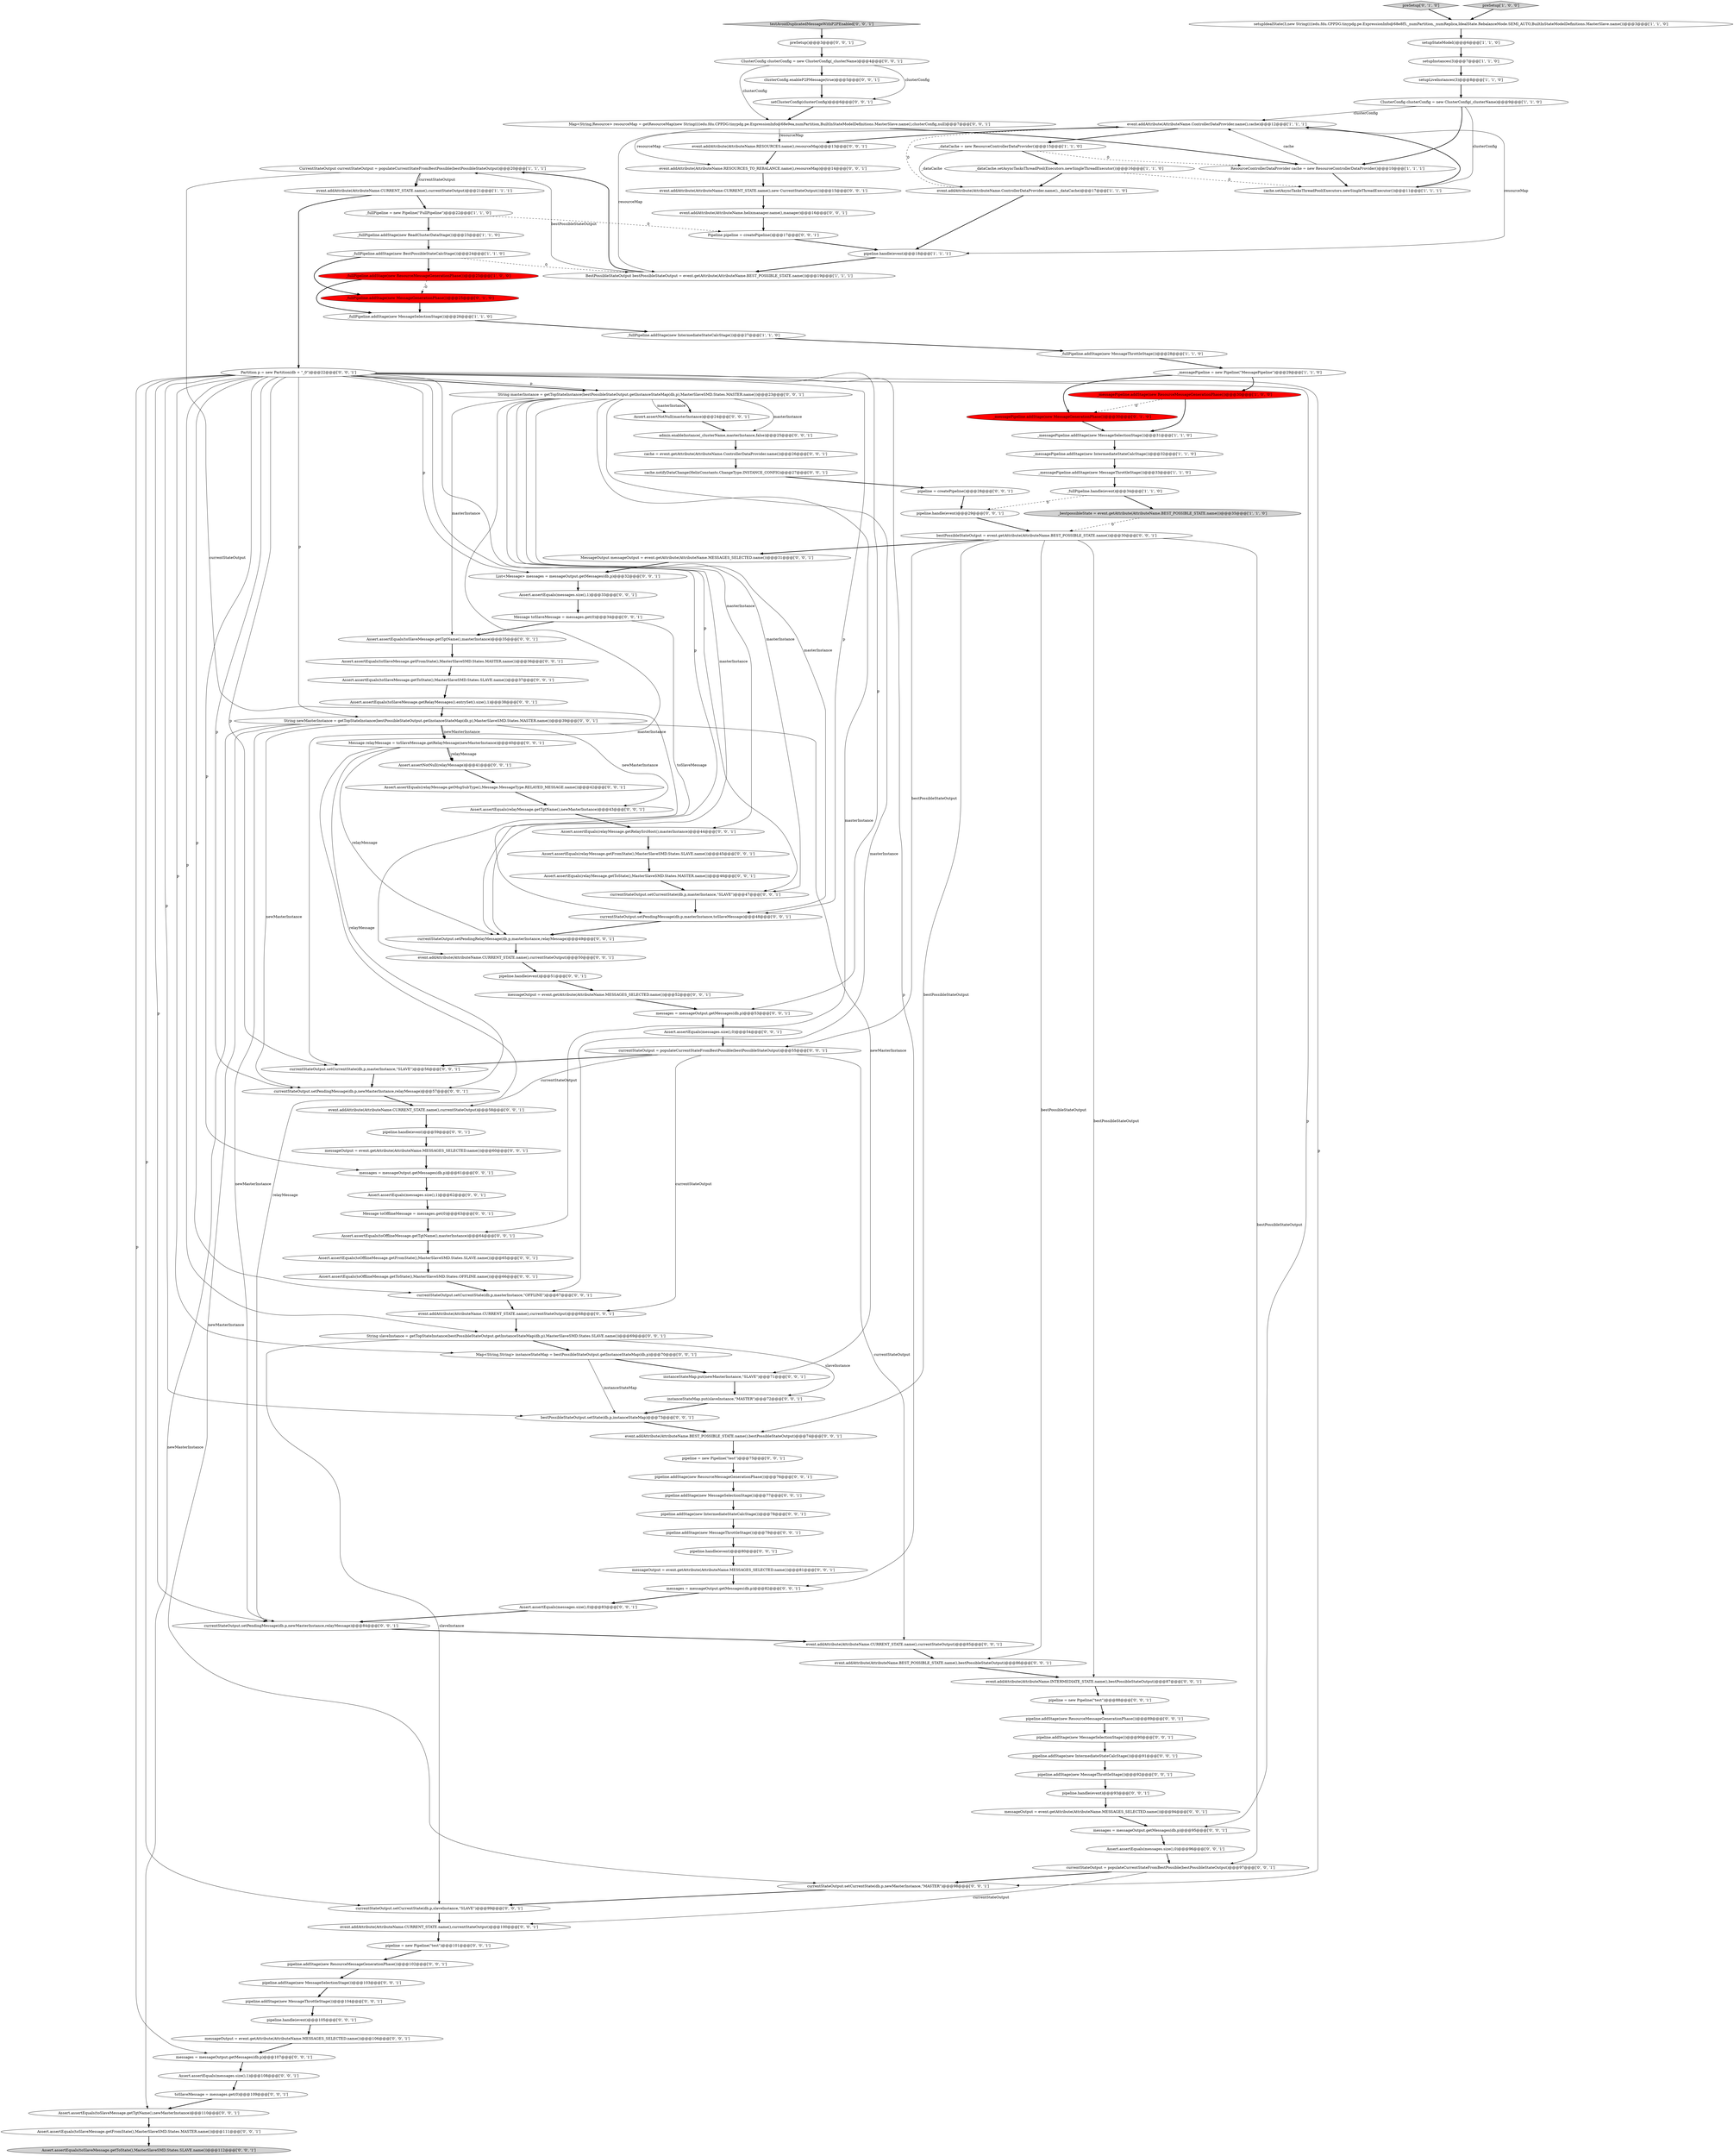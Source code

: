 digraph {
82 [style = filled, label = "pipeline.addStage(new MessageSelectionStage())@@@77@@@['0', '0', '1']", fillcolor = white, shape = ellipse image = "AAA0AAABBB3BBB"];
20 [style = filled, label = "pipeline.handle(event)@@@18@@@['1', '1', '1']", fillcolor = white, shape = ellipse image = "AAA0AAABBB1BBB"];
50 [style = filled, label = "instanceStateMap.put(newMasterInstance,\"SLAVE\")@@@71@@@['0', '0', '1']", fillcolor = white, shape = ellipse image = "AAA0AAABBB3BBB"];
64 [style = filled, label = "currentStateOutput.setCurrentState(db,p,masterInstance,\"SLAVE\")@@@56@@@['0', '0', '1']", fillcolor = white, shape = ellipse image = "AAA0AAABBB3BBB"];
105 [style = filled, label = "event.addAttribute(AttributeName.helixmanager.name(),manager)@@@16@@@['0', '0', '1']", fillcolor = white, shape = ellipse image = "AAA0AAABBB3BBB"];
126 [style = filled, label = "messages = messageOutput.getMessages(db,p)@@@61@@@['0', '0', '1']", fillcolor = white, shape = ellipse image = "AAA0AAABBB3BBB"];
58 [style = filled, label = "pipeline.handle(event)@@@29@@@['0', '0', '1']", fillcolor = white, shape = ellipse image = "AAA0AAABBB3BBB"];
102 [style = filled, label = "pipeline = new Pipeline(\"test\")@@@88@@@['0', '0', '1']", fillcolor = white, shape = ellipse image = "AAA0AAABBB3BBB"];
18 [style = filled, label = "_messagePipeline.addStage(new IntermediateStateCalcStage())@@@32@@@['1', '1', '0']", fillcolor = white, shape = ellipse image = "AAA0AAABBB1BBB"];
90 [style = filled, label = "event.addAttribute(AttributeName.CURRENT_STATE.name(),currentStateOutput)@@@68@@@['0', '0', '1']", fillcolor = white, shape = ellipse image = "AAA0AAABBB3BBB"];
3 [style = filled, label = "_fullPipeline.addStage(new ResourceMessageGenerationPhase())@@@25@@@['1', '0', '0']", fillcolor = red, shape = ellipse image = "AAA1AAABBB1BBB"];
112 [style = filled, label = "pipeline.handle(event)@@@80@@@['0', '0', '1']", fillcolor = white, shape = ellipse image = "AAA0AAABBB3BBB"];
34 [style = filled, label = "currentStateOutput.setCurrentState(db,p,newMasterInstance,\"MASTER\")@@@98@@@['0', '0', '1']", fillcolor = white, shape = ellipse image = "AAA0AAABBB3BBB"];
9 [style = filled, label = "event.addAttribute(AttributeName.CURRENT_STATE.name(),currentStateOutput)@@@21@@@['1', '1', '1']", fillcolor = white, shape = ellipse image = "AAA0AAABBB1BBB"];
31 [style = filled, label = "preSetup['0', '1', '0']", fillcolor = lightgray, shape = diamond image = "AAA0AAABBB2BBB"];
55 [style = filled, label = "currentStateOutput = populateCurrentStateFromBestPossible(bestPossibleStateOutput)@@@55@@@['0', '0', '1']", fillcolor = white, shape = ellipse image = "AAA0AAABBB3BBB"];
86 [style = filled, label = "pipeline.addStage(new IntermediateStateCalcStage())@@@91@@@['0', '0', '1']", fillcolor = white, shape = ellipse image = "AAA0AAABBB3BBB"];
71 [style = filled, label = "Assert.assertEquals(relayMessage.getMsgSubType(),Message.MessageType.RELAYED_MESSAGE.name())@@@42@@@['0', '0', '1']", fillcolor = white, shape = ellipse image = "AAA0AAABBB3BBB"];
121 [style = filled, label = "Assert.assertEquals(messages.size(),0)@@@54@@@['0', '0', '1']", fillcolor = white, shape = ellipse image = "AAA0AAABBB3BBB"];
19 [style = filled, label = "setupIdealState(3,new String((((edu.fdu.CPPDG.tinypdg.pe.ExpressionInfo@68e8f5,_numPartition,_numReplica,IdealState.RebalanceMode.SEMI_AUTO,BuiltInStateModelDefinitions.MasterSlave.name())@@@3@@@['1', '1', '0']", fillcolor = white, shape = ellipse image = "AAA0AAABBB1BBB"];
109 [style = filled, label = "bestPossibleStateOutput.setState(db,p,instanceStateMap)@@@73@@@['0', '0', '1']", fillcolor = white, shape = ellipse image = "AAA0AAABBB3BBB"];
84 [style = filled, label = "MessageOutput messageOutput = event.getAttribute(AttributeName.MESSAGES_SELECTED.name())@@@31@@@['0', '0', '1']", fillcolor = white, shape = ellipse image = "AAA0AAABBB3BBB"];
75 [style = filled, label = "Pipeline pipeline = createPipeline()@@@17@@@['0', '0', '1']", fillcolor = white, shape = ellipse image = "AAA0AAABBB3BBB"];
95 [style = filled, label = "Message toSlaveMessage = messages.get(0)@@@34@@@['0', '0', '1']", fillcolor = white, shape = ellipse image = "AAA0AAABBB3BBB"];
117 [style = filled, label = "messageOutput = event.getAttribute(AttributeName.MESSAGES_SELECTED.name())@@@81@@@['0', '0', '1']", fillcolor = white, shape = ellipse image = "AAA0AAABBB3BBB"];
15 [style = filled, label = "_dataCache.setAsyncTasksThreadPool(Executors.newSingleThreadExecutor())@@@16@@@['1', '1', '0']", fillcolor = white, shape = ellipse image = "AAA0AAABBB1BBB"];
6 [style = filled, label = "event.addAttribute(AttributeName.ControllerDataProvider.name(),_dataCache)@@@17@@@['1', '1', '0']", fillcolor = white, shape = ellipse image = "AAA0AAABBB1BBB"];
56 [style = filled, label = "messages = messageOutput.getMessages(db,p)@@@107@@@['0', '0', '1']", fillcolor = white, shape = ellipse image = "AAA0AAABBB3BBB"];
89 [style = filled, label = "pipeline.addStage(new ResourceMessageGenerationPhase())@@@76@@@['0', '0', '1']", fillcolor = white, shape = ellipse image = "AAA0AAABBB3BBB"];
35 [style = filled, label = "Assert.assertEquals(messages.size(),1)@@@62@@@['0', '0', '1']", fillcolor = white, shape = ellipse image = "AAA0AAABBB3BBB"];
98 [style = filled, label = "bestPossibleStateOutput = event.getAttribute(AttributeName.BEST_POSSIBLE_STATE.name())@@@30@@@['0', '0', '1']", fillcolor = white, shape = ellipse image = "AAA0AAABBB3BBB"];
13 [style = filled, label = "_fullPipeline = new Pipeline(\"FullPipeline\")@@@22@@@['1', '1', '0']", fillcolor = white, shape = ellipse image = "AAA0AAABBB1BBB"];
2 [style = filled, label = "_fullPipeline.handle(event)@@@34@@@['1', '1', '0']", fillcolor = white, shape = ellipse image = "AAA0AAABBB1BBB"];
104 [style = filled, label = "clusterConfig.enableP2PMessage(true)@@@5@@@['0', '0', '1']", fillcolor = white, shape = ellipse image = "AAA0AAABBB3BBB"];
65 [style = filled, label = "currentStateOutput.setCurrentState(db,p,masterInstance,\"SLAVE\")@@@47@@@['0', '0', '1']", fillcolor = white, shape = ellipse image = "AAA0AAABBB3BBB"];
74 [style = filled, label = "event.addAttribute(AttributeName.BEST_POSSIBLE_STATE.name(),bestPossibleStateOutput)@@@86@@@['0', '0', '1']", fillcolor = white, shape = ellipse image = "AAA0AAABBB3BBB"];
42 [style = filled, label = "messageOutput = event.getAttribute(AttributeName.MESSAGES_SELECTED.name())@@@60@@@['0', '0', '1']", fillcolor = white, shape = ellipse image = "AAA0AAABBB3BBB"];
99 [style = filled, label = "messageOutput = event.getAttribute(AttributeName.MESSAGES_SELECTED.name())@@@94@@@['0', '0', '1']", fillcolor = white, shape = ellipse image = "AAA0AAABBB3BBB"];
122 [style = filled, label = "admin.enableInstance(_clusterName,masterInstance,false)@@@25@@@['0', '0', '1']", fillcolor = white, shape = ellipse image = "AAA0AAABBB3BBB"];
113 [style = filled, label = "messages = messageOutput.getMessages(db,p)@@@53@@@['0', '0', '1']", fillcolor = white, shape = ellipse image = "AAA0AAABBB3BBB"];
60 [style = filled, label = "Assert.assertEquals(messages.size(),0)@@@96@@@['0', '0', '1']", fillcolor = white, shape = ellipse image = "AAA0AAABBB3BBB"];
23 [style = filled, label = "ResourceControllerDataProvider cache = new ResourceControllerDataProvider()@@@10@@@['1', '1', '1']", fillcolor = white, shape = ellipse image = "AAA0AAABBB1BBB"];
119 [style = filled, label = "testAvoidDuplicatedMessageWithP2PEnabled['0', '0', '1']", fillcolor = lightgray, shape = diamond image = "AAA0AAABBB3BBB"];
61 [style = filled, label = "currentStateOutput.setPendingMessage(db,p,newMasterInstance,relayMessage)@@@84@@@['0', '0', '1']", fillcolor = white, shape = ellipse image = "AAA0AAABBB3BBB"];
10 [style = filled, label = "_bestpossibleState = event.getAttribute(AttributeName.BEST_POSSIBLE_STATE.name())@@@35@@@['1', '1', '0']", fillcolor = lightgray, shape = ellipse image = "AAA0AAABBB1BBB"];
7 [style = filled, label = "_fullPipeline.addStage(new MessageThrottleStage())@@@28@@@['1', '1', '0']", fillcolor = white, shape = ellipse image = "AAA0AAABBB1BBB"];
88 [style = filled, label = "pipeline.addStage(new MessageSelectionStage())@@@103@@@['0', '0', '1']", fillcolor = white, shape = ellipse image = "AAA0AAABBB3BBB"];
70 [style = filled, label = "event.addAttribute(AttributeName.RESOURCES_TO_REBALANCE.name(),resourceMap)@@@14@@@['0', '0', '1']", fillcolor = white, shape = ellipse image = "AAA0AAABBB3BBB"];
107 [style = filled, label = "String slaveInstance = getTopStateInstance(bestPossibleStateOutput.getInstanceStateMap(db,p),MasterSlaveSMD.States.SLAVE.name())@@@69@@@['0', '0', '1']", fillcolor = white, shape = ellipse image = "AAA0AAABBB3BBB"];
80 [style = filled, label = "Assert.assertEquals(toSlaveMessage.getFromState(),MasterSlaveSMD.States.MASTER.name())@@@36@@@['0', '0', '1']", fillcolor = white, shape = ellipse image = "AAA0AAABBB3BBB"];
93 [style = filled, label = "event.addAttribute(AttributeName.CURRENT_STATE.name(),currentStateOutput)@@@58@@@['0', '0', '1']", fillcolor = white, shape = ellipse image = "AAA0AAABBB3BBB"];
131 [style = filled, label = "event.addAttribute(AttributeName.CURRENT_STATE.name(),new CurrentStateOutput())@@@15@@@['0', '0', '1']", fillcolor = white, shape = ellipse image = "AAA0AAABBB3BBB"];
130 [style = filled, label = "toSlaveMessage = messages.get(0)@@@109@@@['0', '0', '1']", fillcolor = white, shape = ellipse image = "AAA0AAABBB3BBB"];
52 [style = filled, label = "Assert.assertEquals(relayMessage.getToState(),MasterSlaveSMD.States.MASTER.name())@@@46@@@['0', '0', '1']", fillcolor = white, shape = ellipse image = "AAA0AAABBB3BBB"];
129 [style = filled, label = "pipeline.addStage(new MessageThrottleStage())@@@92@@@['0', '0', '1']", fillcolor = white, shape = ellipse image = "AAA0AAABBB3BBB"];
134 [style = filled, label = "Assert.assertEquals(toOfflineMessage.getFromState(),MasterSlaveSMD.States.SLAVE.name())@@@65@@@['0', '0', '1']", fillcolor = white, shape = ellipse image = "AAA0AAABBB3BBB"];
24 [style = filled, label = "BestPossibleStateOutput bestPossibleStateOutput = event.getAttribute(AttributeName.BEST_POSSIBLE_STATE.name())@@@19@@@['1', '1', '1']", fillcolor = white, shape = ellipse image = "AAA0AAABBB1BBB"];
77 [style = filled, label = "instanceStateMap.put(slaveInstance,\"MASTER\")@@@72@@@['0', '0', '1']", fillcolor = white, shape = ellipse image = "AAA0AAABBB3BBB"];
78 [style = filled, label = "currentStateOutput.setCurrentState(db,p,slaveInstance,\"SLAVE\")@@@99@@@['0', '0', '1']", fillcolor = white, shape = ellipse image = "AAA0AAABBB3BBB"];
45 [style = filled, label = "currentStateOutput.setCurrentState(db,p,masterInstance,\"OFFLINE\")@@@67@@@['0', '0', '1']", fillcolor = white, shape = ellipse image = "AAA0AAABBB3BBB"];
79 [style = filled, label = "Assert.assertEquals(toSlaveMessage.getFromState(),MasterSlaveSMD.States.MASTER.name())@@@111@@@['0', '0', '1']", fillcolor = white, shape = ellipse image = "AAA0AAABBB3BBB"];
14 [style = filled, label = "_messagePipeline = new Pipeline(\"MessagePipeline\")@@@29@@@['1', '1', '0']", fillcolor = white, shape = ellipse image = "AAA0AAABBB1BBB"];
8 [style = filled, label = "_dataCache = new ResourceControllerDataProvider()@@@15@@@['1', '1', '0']", fillcolor = white, shape = ellipse image = "AAA0AAABBB1BBB"];
101 [style = filled, label = "messageOutput = event.getAttribute(AttributeName.MESSAGES_SELECTED.name())@@@106@@@['0', '0', '1']", fillcolor = white, shape = ellipse image = "AAA0AAABBB3BBB"];
124 [style = filled, label = "pipeline.handle(event)@@@105@@@['0', '0', '1']", fillcolor = white, shape = ellipse image = "AAA0AAABBB3BBB"];
128 [style = filled, label = "Assert.assertEquals(toOfflineMessage.getToState(),MasterSlaveSMD.States.OFFLINE.name())@@@66@@@['0', '0', '1']", fillcolor = white, shape = ellipse image = "AAA0AAABBB3BBB"];
28 [style = filled, label = "_fullPipeline.addStage(new MessageSelectionStage())@@@26@@@['1', '1', '0']", fillcolor = white, shape = ellipse image = "AAA0AAABBB1BBB"];
54 [style = filled, label = "Assert.assertEquals(toSlaveMessage.getTgtName(),newMasterInstance)@@@110@@@['0', '0', '1']", fillcolor = white, shape = ellipse image = "AAA0AAABBB3BBB"];
68 [style = filled, label = "event.addAttribute(AttributeName.CURRENT_STATE.name(),currentStateOutput)@@@50@@@['0', '0', '1']", fillcolor = white, shape = ellipse image = "AAA0AAABBB3BBB"];
91 [style = filled, label = "event.addAttribute(AttributeName.CURRENT_STATE.name(),currentStateOutput)@@@100@@@['0', '0', '1']", fillcolor = white, shape = ellipse image = "AAA0AAABBB3BBB"];
17 [style = filled, label = "CurrentStateOutput currentStateOutput = populateCurrentStateFromBestPossible(bestPossibleStateOutput)@@@20@@@['1', '1', '1']", fillcolor = white, shape = ellipse image = "AAA0AAABBB1BBB"];
115 [style = filled, label = "event.addAttribute(AttributeName.CURRENT_STATE.name(),currentStateOutput)@@@85@@@['0', '0', '1']", fillcolor = white, shape = ellipse image = "AAA0AAABBB3BBB"];
127 [style = filled, label = "currentStateOutput = populateCurrentStateFromBestPossible(bestPossibleStateOutput)@@@97@@@['0', '0', '1']", fillcolor = white, shape = ellipse image = "AAA0AAABBB3BBB"];
111 [style = filled, label = "Message toOfflineMessage = messages.get(0)@@@63@@@['0', '0', '1']", fillcolor = white, shape = ellipse image = "AAA0AAABBB3BBB"];
96 [style = filled, label = "pipeline.addStage(new MessageSelectionStage())@@@90@@@['0', '0', '1']", fillcolor = white, shape = ellipse image = "AAA0AAABBB3BBB"];
1 [style = filled, label = "event.addAttribute(AttributeName.ControllerDataProvider.name(),cache)@@@12@@@['1', '1', '1']", fillcolor = white, shape = ellipse image = "AAA0AAABBB1BBB"];
27 [style = filled, label = "_messagePipeline.addStage(new MessageSelectionStage())@@@31@@@['1', '1', '0']", fillcolor = white, shape = ellipse image = "AAA0AAABBB1BBB"];
49 [style = filled, label = "Map<String,String> instanceStateMap = bestPossibleStateOutput.getInstanceStateMap(db,p)@@@70@@@['0', '0', '1']", fillcolor = white, shape = ellipse image = "AAA0AAABBB3BBB"];
110 [style = filled, label = "ClusterConfig clusterConfig = new ClusterConfig(_clusterName)@@@4@@@['0', '0', '1']", fillcolor = white, shape = ellipse image = "AAA0AAABBB3BBB"];
37 [style = filled, label = "pipeline.addStage(new ResourceMessageGenerationPhase())@@@102@@@['0', '0', '1']", fillcolor = white, shape = ellipse image = "AAA0AAABBB3BBB"];
5 [style = filled, label = "_fullPipeline.addStage(new BestPossibleStateCalcStage())@@@24@@@['1', '1', '0']", fillcolor = white, shape = ellipse image = "AAA0AAABBB1BBB"];
120 [style = filled, label = "Assert.assertEquals(messages.size(),0)@@@83@@@['0', '0', '1']", fillcolor = white, shape = ellipse image = "AAA0AAABBB3BBB"];
29 [style = filled, label = "setupInstances(3)@@@7@@@['1', '1', '0']", fillcolor = white, shape = ellipse image = "AAA0AAABBB1BBB"];
48 [style = filled, label = "Assert.assertEquals(toSlaveMessage.getToState(),MasterSlaveSMD.States.SLAVE.name())@@@112@@@['0', '0', '1']", fillcolor = lightgray, shape = ellipse image = "AAA0AAABBB3BBB"];
46 [style = filled, label = "Assert.assertEquals(relayMessage.getFromState(),MasterSlaveSMD.States.SLAVE.name())@@@45@@@['0', '0', '1']", fillcolor = white, shape = ellipse image = "AAA0AAABBB3BBB"];
103 [style = filled, label = "Assert.assertEquals(toSlaveMessage.getToState(),MasterSlaveSMD.States.SLAVE.name())@@@37@@@['0', '0', '1']", fillcolor = white, shape = ellipse image = "AAA0AAABBB3BBB"];
72 [style = filled, label = "pipeline.handle(event)@@@59@@@['0', '0', '1']", fillcolor = white, shape = ellipse image = "AAA0AAABBB3BBB"];
40 [style = filled, label = "currentStateOutput.setPendingMessage(db,p,masterInstance,toSlaveMessage)@@@48@@@['0', '0', '1']", fillcolor = white, shape = ellipse image = "AAA0AAABBB3BBB"];
43 [style = filled, label = "Assert.assertEquals(toSlaveMessage.getRelayMessages().entrySet().size(),1)@@@38@@@['0', '0', '1']", fillcolor = white, shape = ellipse image = "AAA0AAABBB3BBB"];
38 [style = filled, label = "pipeline.addStage(new ResourceMessageGenerationPhase())@@@89@@@['0', '0', '1']", fillcolor = white, shape = ellipse image = "AAA0AAABBB3BBB"];
108 [style = filled, label = "pipeline = new Pipeline(\"test\")@@@101@@@['0', '0', '1']", fillcolor = white, shape = ellipse image = "AAA0AAABBB3BBB"];
59 [style = filled, label = "currentStateOutput.setPendingMessage(db,p,newMasterInstance,relayMessage)@@@57@@@['0', '0', '1']", fillcolor = white, shape = ellipse image = "AAA0AAABBB3BBB"];
12 [style = filled, label = "setupStateModel()@@@6@@@['1', '1', '0']", fillcolor = white, shape = ellipse image = "AAA0AAABBB1BBB"];
21 [style = filled, label = "_messagePipeline.addStage(new ResourceMessageGenerationPhase())@@@30@@@['1', '0', '0']", fillcolor = red, shape = ellipse image = "AAA1AAABBB1BBB"];
94 [style = filled, label = "cache = event.getAttribute(AttributeName.ControllerDataProvider.name())@@@26@@@['0', '0', '1']", fillcolor = white, shape = ellipse image = "AAA0AAABBB3BBB"];
83 [style = filled, label = "Map<String,Resource> resourceMap = getResourceMap(new String((((edu.fdu.CPPDG.tinypdg.pe.ExpressionInfo@68e9ea,numPartition,BuiltInStateModelDefinitions.MasterSlave.name(),clusterConfig,null)@@@7@@@['0', '0', '1']", fillcolor = white, shape = ellipse image = "AAA0AAABBB3BBB"];
33 [style = filled, label = "setClusterConfig(clusterConfig)@@@6@@@['0', '0', '1']", fillcolor = white, shape = ellipse image = "AAA0AAABBB3BBB"];
41 [style = filled, label = "messages = messageOutput.getMessages(db,p)@@@95@@@['0', '0', '1']", fillcolor = white, shape = ellipse image = "AAA0AAABBB3BBB"];
36 [style = filled, label = "Assert.assertNotNull(relayMessage)@@@41@@@['0', '0', '1']", fillcolor = white, shape = ellipse image = "AAA0AAABBB3BBB"];
69 [style = filled, label = "event.addAttribute(AttributeName.RESOURCES.name(),resourceMap)@@@13@@@['0', '0', '1']", fillcolor = white, shape = ellipse image = "AAA0AAABBB3BBB"];
30 [style = filled, label = "_fullPipeline.addStage(new MessageGenerationPhase())@@@25@@@['0', '1', '0']", fillcolor = red, shape = ellipse image = "AAA1AAABBB2BBB"];
106 [style = filled, label = "pipeline.addStage(new MessageThrottleStage())@@@79@@@['0', '0', '1']", fillcolor = white, shape = ellipse image = "AAA0AAABBB3BBB"];
87 [style = filled, label = "pipeline.handle(event)@@@51@@@['0', '0', '1']", fillcolor = white, shape = ellipse image = "AAA0AAABBB3BBB"];
125 [style = filled, label = "String newMasterInstance = getTopStateInstance(bestPossibleStateOutput.getInstanceStateMap(db,p),MasterSlaveSMD.States.MASTER.name())@@@39@@@['0', '0', '1']", fillcolor = white, shape = ellipse image = "AAA0AAABBB3BBB"];
97 [style = filled, label = "pipeline.handle(event)@@@93@@@['0', '0', '1']", fillcolor = white, shape = ellipse image = "AAA0AAABBB3BBB"];
44 [style = filled, label = "event.addAttribute(AttributeName.BEST_POSSIBLE_STATE.name(),bestPossibleStateOutput)@@@74@@@['0', '0', '1']", fillcolor = white, shape = ellipse image = "AAA0AAABBB3BBB"];
32 [style = filled, label = "_messagePipeline.addStage(new MessageGenerationPhase())@@@30@@@['0', '1', '0']", fillcolor = red, shape = ellipse image = "AAA1AAABBB2BBB"];
81 [style = filled, label = "Assert.assertEquals(relayMessage.getRelaySrcHost(),masterInstance)@@@44@@@['0', '0', '1']", fillcolor = white, shape = ellipse image = "AAA0AAABBB3BBB"];
57 [style = filled, label = "Assert.assertEquals(toSlaveMessage.getTgtName(),masterInstance)@@@35@@@['0', '0', '1']", fillcolor = white, shape = ellipse image = "AAA0AAABBB3BBB"];
4 [style = filled, label = "_messagePipeline.addStage(new MessageThrottleStage())@@@33@@@['1', '1', '0']", fillcolor = white, shape = ellipse image = "AAA0AAABBB1BBB"];
16 [style = filled, label = "preSetup['1', '0', '0']", fillcolor = lightgray, shape = diamond image = "AAA0AAABBB1BBB"];
39 [style = filled, label = "messages = messageOutput.getMessages(db,p)@@@82@@@['0', '0', '1']", fillcolor = white, shape = ellipse image = "AAA0AAABBB3BBB"];
25 [style = filled, label = "_fullPipeline.addStage(new ReadClusterDataStage())@@@23@@@['1', '1', '0']", fillcolor = white, shape = ellipse image = "AAA0AAABBB1BBB"];
26 [style = filled, label = "setupLiveInstances(3)@@@8@@@['1', '1', '0']", fillcolor = white, shape = ellipse image = "AAA0AAABBB1BBB"];
133 [style = filled, label = "messageOutput = event.getAttribute(AttributeName.MESSAGES_SELECTED.name())@@@52@@@['0', '0', '1']", fillcolor = white, shape = ellipse image = "AAA0AAABBB3BBB"];
100 [style = filled, label = "pipeline = new Pipeline(\"test\")@@@75@@@['0', '0', '1']", fillcolor = white, shape = ellipse image = "AAA0AAABBB3BBB"];
53 [style = filled, label = "Assert.assertEquals(messages.size(),1)@@@33@@@['0', '0', '1']", fillcolor = white, shape = ellipse image = "AAA0AAABBB3BBB"];
22 [style = filled, label = "_fullPipeline.addStage(new IntermediateStateCalcStage())@@@27@@@['1', '1', '0']", fillcolor = white, shape = ellipse image = "AAA0AAABBB1BBB"];
114 [style = filled, label = "Assert.assertEquals(toOfflineMessage.getTgtName(),masterInstance)@@@64@@@['0', '0', '1']", fillcolor = white, shape = ellipse image = "AAA0AAABBB3BBB"];
11 [style = filled, label = "ClusterConfig clusterConfig = new ClusterConfig(_clusterName)@@@9@@@['1', '1', '0']", fillcolor = white, shape = ellipse image = "AAA0AAABBB1BBB"];
67 [style = filled, label = "List<Message> messages = messageOutput.getMessages(db,p)@@@32@@@['0', '0', '1']", fillcolor = white, shape = ellipse image = "AAA0AAABBB3BBB"];
76 [style = filled, label = "cache.notifyDataChange(HelixConstants.ChangeType.INSTANCE_CONFIG)@@@27@@@['0', '0', '1']", fillcolor = white, shape = ellipse image = "AAA0AAABBB3BBB"];
118 [style = filled, label = "Assert.assertEquals(messages.size(),1)@@@108@@@['0', '0', '1']", fillcolor = white, shape = ellipse image = "AAA0AAABBB3BBB"];
0 [style = filled, label = "cache.setAsyncTasksThreadPool(Executors.newSingleThreadExecutor())@@@11@@@['1', '1', '1']", fillcolor = white, shape = ellipse image = "AAA0AAABBB1BBB"];
73 [style = filled, label = "Message relayMessage = toSlaveMessage.getRelayMessage(newMasterInstance)@@@40@@@['0', '0', '1']", fillcolor = white, shape = ellipse image = "AAA0AAABBB3BBB"];
47 [style = filled, label = "String masterInstance = getTopStateInstance(bestPossibleStateOutput.getInstanceStateMap(db,p),MasterSlaveSMD.States.MASTER.name())@@@23@@@['0', '0', '1']", fillcolor = white, shape = ellipse image = "AAA0AAABBB3BBB"];
85 [style = filled, label = "event.addAttribute(AttributeName.INTERMEDIATE_STATE.name(),bestPossibleStateOutput)@@@87@@@['0', '0', '1']", fillcolor = white, shape = ellipse image = "AAA0AAABBB3BBB"];
123 [style = filled, label = "preSetup()@@@3@@@['0', '0', '1']", fillcolor = white, shape = ellipse image = "AAA0AAABBB3BBB"];
63 [style = filled, label = "Assert.assertEquals(relayMessage.getTgtName(),newMasterInstance)@@@43@@@['0', '0', '1']", fillcolor = white, shape = ellipse image = "AAA0AAABBB3BBB"];
116 [style = filled, label = "pipeline.addStage(new IntermediateStateCalcStage())@@@78@@@['0', '0', '1']", fillcolor = white, shape = ellipse image = "AAA0AAABBB3BBB"];
132 [style = filled, label = "pipeline = createPipeline()@@@28@@@['0', '0', '1']", fillcolor = white, shape = ellipse image = "AAA0AAABBB3BBB"];
62 [style = filled, label = "pipeline.addStage(new MessageThrottleStage())@@@104@@@['0', '0', '1']", fillcolor = white, shape = ellipse image = "AAA0AAABBB3BBB"];
66 [style = filled, label = "Partition p = new Partition(db + \"_0\")@@@22@@@['0', '0', '1']", fillcolor = white, shape = ellipse image = "AAA0AAABBB3BBB"];
92 [style = filled, label = "Assert.assertNotNull(masterInstance)@@@24@@@['0', '0', '1']", fillcolor = white, shape = ellipse image = "AAA0AAABBB3BBB"];
51 [style = filled, label = "currentStateOutput.setPendingRelayMessage(db,p,masterInstance,relayMessage)@@@49@@@['0', '0', '1']", fillcolor = white, shape = ellipse image = "AAA0AAABBB3BBB"];
5->3 [style = bold, label=""];
94->76 [style = bold, label=""];
1->69 [style = bold, label=""];
58->98 [style = bold, label=""];
98->44 [style = solid, label="bestPossibleStateOutput"];
112->117 [style = bold, label=""];
117->39 [style = bold, label=""];
6->1 [style = dashed, label="0"];
98->127 [style = solid, label="bestPossibleStateOutput"];
92->122 [style = bold, label=""];
125->73 [style = bold, label=""];
73->51 [style = solid, label="relayMessage"];
73->59 [style = solid, label="relayMessage"];
115->74 [style = bold, label=""];
17->9 [style = bold, label=""];
80->103 [style = bold, label=""];
133->113 [style = bold, label=""];
1->20 [style = solid, label="resourceMap"];
127->91 [style = solid, label="currentStateOutput"];
8->23 [style = dashed, label="0"];
5->24 [style = dashed, label="0"];
47->92 [style = solid, label="masterInstance"];
107->77 [style = solid, label="slaveInstance"];
122->94 [style = bold, label=""];
74->85 [style = bold, label=""];
62->124 [style = bold, label=""];
125->34 [style = solid, label="newMasterInstance"];
128->45 [style = bold, label=""];
39->120 [style = bold, label=""];
125->73 [style = solid, label="newMasterInstance"];
55->115 [style = solid, label="currentStateOutput"];
26->11 [style = bold, label=""];
81->46 [style = bold, label=""];
57->80 [style = bold, label=""];
1->24 [style = solid, label="resourceMap"];
7->14 [style = bold, label=""];
71->63 [style = bold, label=""];
66->47 [style = bold, label=""];
47->92 [style = bold, label=""];
63->81 [style = bold, label=""];
113->121 [style = bold, label=""];
119->123 [style = bold, label=""];
86->129 [style = bold, label=""];
30->28 [style = bold, label=""];
110->83 [style = solid, label="clusterConfig"];
104->33 [style = bold, label=""];
66->41 [style = solid, label="p"];
121->55 [style = bold, label=""];
47->64 [style = solid, label="masterInstance"];
24->17 [style = bold, label=""];
10->98 [style = dashed, label="0"];
132->58 [style = bold, label=""];
66->61 [style = solid, label="p"];
5->30 [style = bold, label=""];
70->131 [style = bold, label=""];
100->89 [style = bold, label=""];
55->64 [style = bold, label=""];
11->1 [style = solid, label="clusterConfig"];
95->57 [style = bold, label=""];
79->48 [style = bold, label=""];
125->61 [style = solid, label="newMasterInstance"];
66->40 [style = solid, label="p"];
13->25 [style = bold, label=""];
47->65 [style = solid, label="masterInstance"];
36->71 [style = bold, label=""];
19->12 [style = bold, label=""];
66->47 [style = solid, label="p"];
23->1 [style = solid, label="cache"];
40->51 [style = bold, label=""];
52->65 [style = bold, label=""];
42->126 [style = bold, label=""];
109->44 [style = bold, label=""];
49->109 [style = solid, label="instanceStateMap"];
4->2 [style = bold, label=""];
103->43 [style = bold, label=""];
83->69 [style = solid, label="resourceMap"];
16->19 [style = bold, label=""];
67->53 [style = bold, label=""];
22->7 [style = bold, label=""];
97->99 [style = bold, label=""];
66->126 [style = solid, label="p"];
21->32 [style = dashed, label="0"];
29->26 [style = bold, label=""];
83->23 [style = bold, label=""];
130->54 [style = bold, label=""];
12->29 [style = bold, label=""];
50->77 [style = bold, label=""];
18->4 [style = bold, label=""];
44->100 [style = bold, label=""];
91->108 [style = bold, label=""];
66->51 [style = solid, label="p"];
88->62 [style = bold, label=""];
102->38 [style = bold, label=""];
66->65 [style = solid, label="p"];
105->75 [style = bold, label=""];
125->50 [style = solid, label="newMasterInstance"];
53->95 [style = bold, label=""];
24->17 [style = solid, label="bestPossibleStateOutput"];
47->122 [style = solid, label="masterInstance"];
14->21 [style = bold, label=""];
66->45 [style = solid, label="p"];
17->68 [style = solid, label="currentStateOutput"];
66->56 [style = solid, label="p"];
65->40 [style = bold, label=""];
27->18 [style = bold, label=""];
125->63 [style = solid, label="newMasterInstance"];
3->30 [style = dashed, label="0"];
1->8 [style = bold, label=""];
8->15 [style = bold, label=""];
9->66 [style = bold, label=""];
2->58 [style = dashed, label="0"];
21->27 [style = bold, label=""];
59->93 [style = bold, label=""];
78->91 [style = bold, label=""];
68->87 [style = bold, label=""];
96->86 [style = bold, label=""];
32->27 [style = bold, label=""];
125->54 [style = solid, label="newMasterInstance"];
47->51 [style = solid, label="masterInstance"];
64->59 [style = bold, label=""];
99->41 [style = bold, label=""];
2->10 [style = bold, label=""];
23->0 [style = bold, label=""];
66->49 [style = solid, label="p"];
47->57 [style = solid, label="masterInstance"];
43->125 [style = bold, label=""];
49->50 [style = bold, label=""];
66->113 [style = solid, label="p"];
34->78 [style = bold, label=""];
6->20 [style = bold, label=""];
11->0 [style = solid, label="clusterConfig"];
3->28 [style = bold, label=""];
131->105 [style = bold, label=""];
126->35 [style = bold, label=""];
35->111 [style = bold, label=""];
111->114 [style = bold, label=""];
98->55 [style = solid, label="bestPossibleStateOutput"];
0->1 [style = bold, label=""];
75->20 [style = bold, label=""];
37->88 [style = bold, label=""];
116->106 [style = bold, label=""];
25->5 [style = bold, label=""];
110->104 [style = bold, label=""];
90->107 [style = bold, label=""];
15->0 [style = dashed, label="0"];
89->82 [style = bold, label=""];
110->33 [style = solid, label="clusterConfig"];
55->93 [style = solid, label="currentStateOutput"];
66->39 [style = solid, label="p"];
47->40 [style = solid, label="masterInstance"];
14->32 [style = bold, label=""];
114->134 [style = bold, label=""];
17->9 [style = solid, label="currentStateOutput"];
31->19 [style = bold, label=""];
28->22 [style = bold, label=""];
134->128 [style = bold, label=""];
77->109 [style = bold, label=""];
83->70 [style = solid, label="resourceMap"];
8->6 [style = solid, label="_dataCache"];
108->37 [style = bold, label=""];
66->125 [style = solid, label="p"];
66->34 [style = solid, label="p"];
66->107 [style = solid, label="p"];
47->45 [style = solid, label="masterInstance"];
33->83 [style = bold, label=""];
72->42 [style = bold, label=""];
54->79 [style = bold, label=""];
120->61 [style = bold, label=""];
76->132 [style = bold, label=""];
123->110 [style = bold, label=""];
84->67 [style = bold, label=""];
61->115 [style = bold, label=""];
51->68 [style = bold, label=""];
95->40 [style = solid, label="toSlaveMessage"];
66->64 [style = solid, label="p"];
98->85 [style = solid, label="bestPossibleStateOutput"];
41->60 [style = bold, label=""];
60->127 [style = bold, label=""];
15->6 [style = bold, label=""];
124->101 [style = bold, label=""];
98->74 [style = solid, label="bestPossibleStateOutput"];
56->118 [style = bold, label=""];
13->75 [style = dashed, label="0"];
55->90 [style = solid, label="currentStateOutput"];
107->78 [style = solid, label="slaveInstance"];
46->52 [style = bold, label=""];
38->96 [style = bold, label=""];
93->72 [style = bold, label=""];
125->59 [style = solid, label="newMasterInstance"];
66->78 [style = solid, label="p"];
73->36 [style = bold, label=""];
45->90 [style = bold, label=""];
47->81 [style = solid, label="masterInstance"];
66->59 [style = solid, label="p"];
82->116 [style = bold, label=""];
73->36 [style = solid, label="relayMessage"];
66->67 [style = solid, label="p"];
106->112 [style = bold, label=""];
107->49 [style = bold, label=""];
129->97 [style = bold, label=""];
66->109 [style = solid, label="p"];
73->61 [style = solid, label="relayMessage"];
85->102 [style = bold, label=""];
69->70 [style = bold, label=""];
87->133 [style = bold, label=""];
101->56 [style = bold, label=""];
47->114 [style = solid, label="masterInstance"];
20->24 [style = bold, label=""];
127->34 [style = bold, label=""];
11->23 [style = bold, label=""];
98->84 [style = bold, label=""];
118->130 [style = bold, label=""];
9->13 [style = bold, label=""];
}
